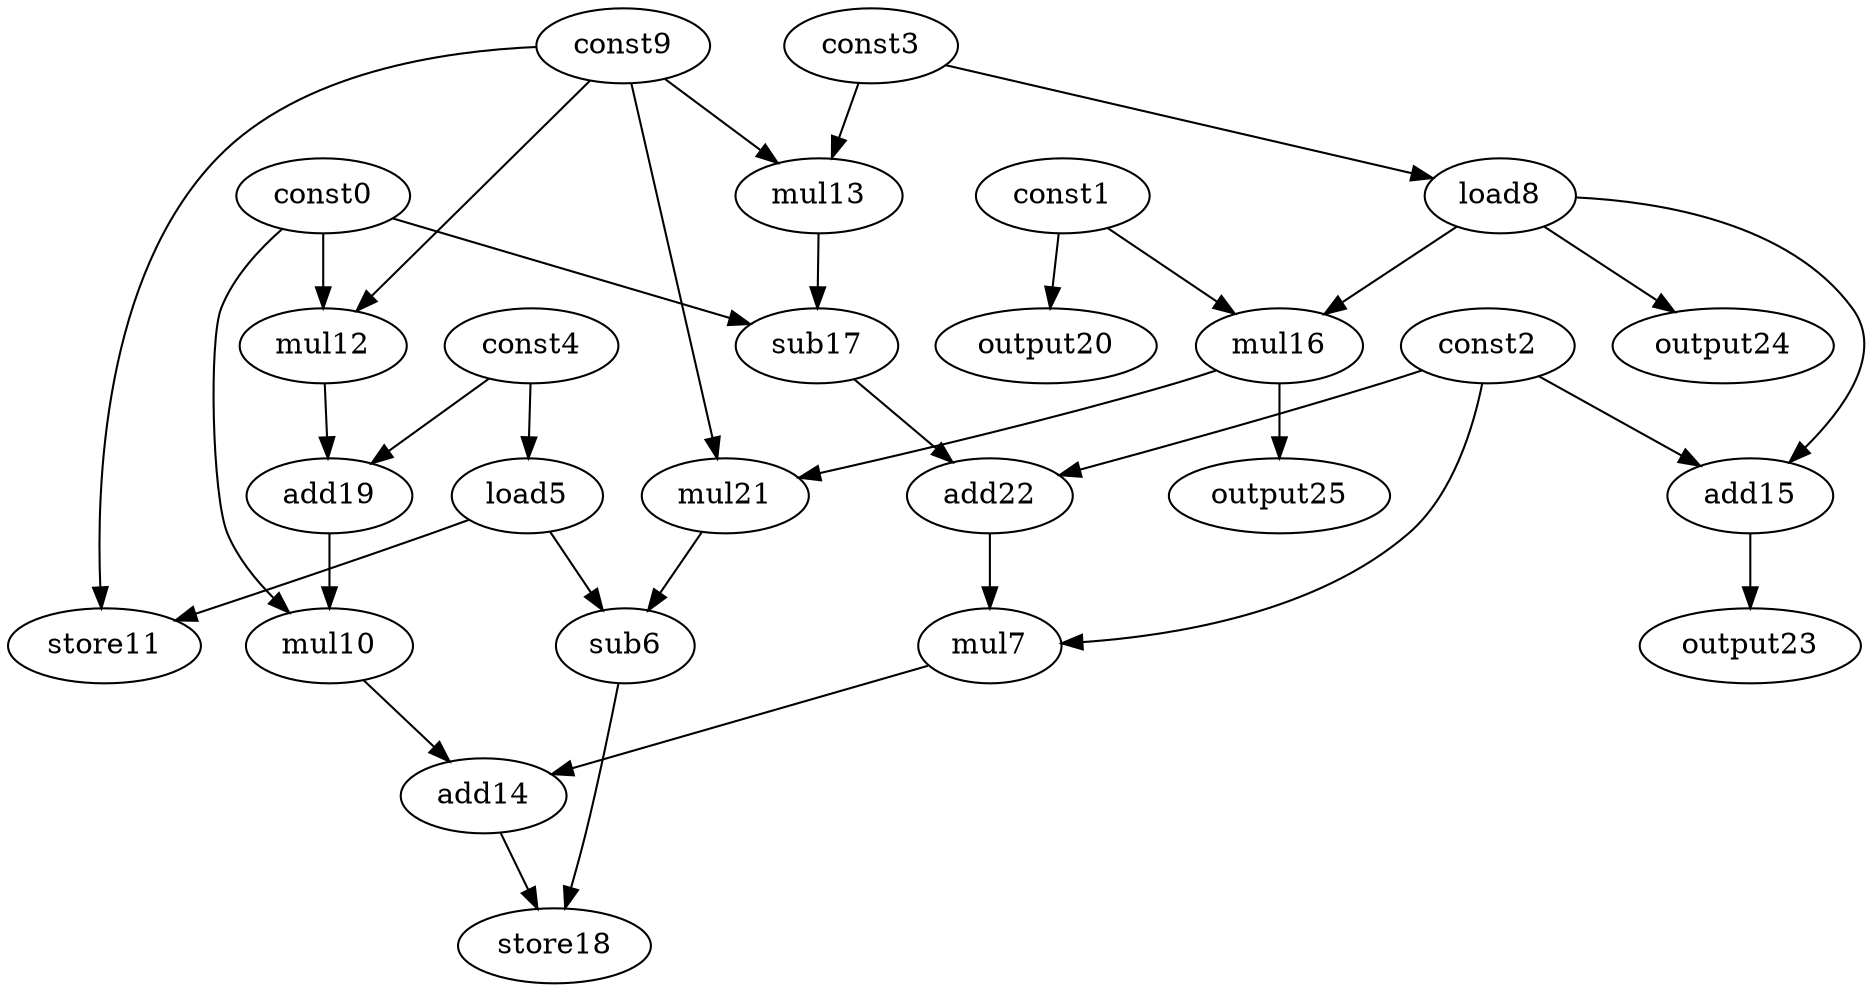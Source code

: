 digraph G { 
const0[opcode=const]; 
const1[opcode=const]; 
const2[opcode=const]; 
const3[opcode=const]; 
const4[opcode=const]; 
load5[opcode=load]; 
sub6[opcode=sub]; 
mul7[opcode=mul]; 
load8[opcode=load]; 
const9[opcode=const]; 
mul10[opcode=mul]; 
store11[opcode=store]; 
mul12[opcode=mul]; 
mul13[opcode=mul]; 
add14[opcode=add]; 
add15[opcode=add]; 
mul16[opcode=mul]; 
sub17[opcode=sub]; 
store18[opcode=store]; 
add19[opcode=add]; 
output20[opcode=output]; 
mul21[opcode=mul]; 
add22[opcode=add]; 
output23[opcode=output]; 
output24[opcode=output]; 
output25[opcode=output]; 
const4->load5[operand=0];
const3->load8[operand=0];
const0->mul12[operand=0];
const9->mul12[operand=1];
const9->mul13[operand=0];
const3->mul13[operand=1];
const1->output20[operand=0];
const9->store11[operand=0];
load5->store11[operand=1];
load8->add15[operand=0];
const2->add15[operand=1];
load8->mul16[operand=0];
const1->mul16[operand=1];
const0->sub17[operand=0];
mul13->sub17[operand=1];
mul12->add19[operand=0];
const4->add19[operand=1];
load8->output24[operand=0];
const0->mul10[operand=0];
add19->mul10[operand=1];
mul16->mul21[operand=0];
const9->mul21[operand=1];
sub17->add22[operand=0];
const2->add22[operand=1];
add15->output23[operand=0];
mul16->output25[operand=0];
mul21->sub6[operand=0];
load5->sub6[operand=1];
const2->mul7[operand=0];
add22->mul7[operand=1];
mul10->add14[operand=0];
mul7->add14[operand=1];
add14->store18[operand=0];
sub6->store18[operand=1];
}
